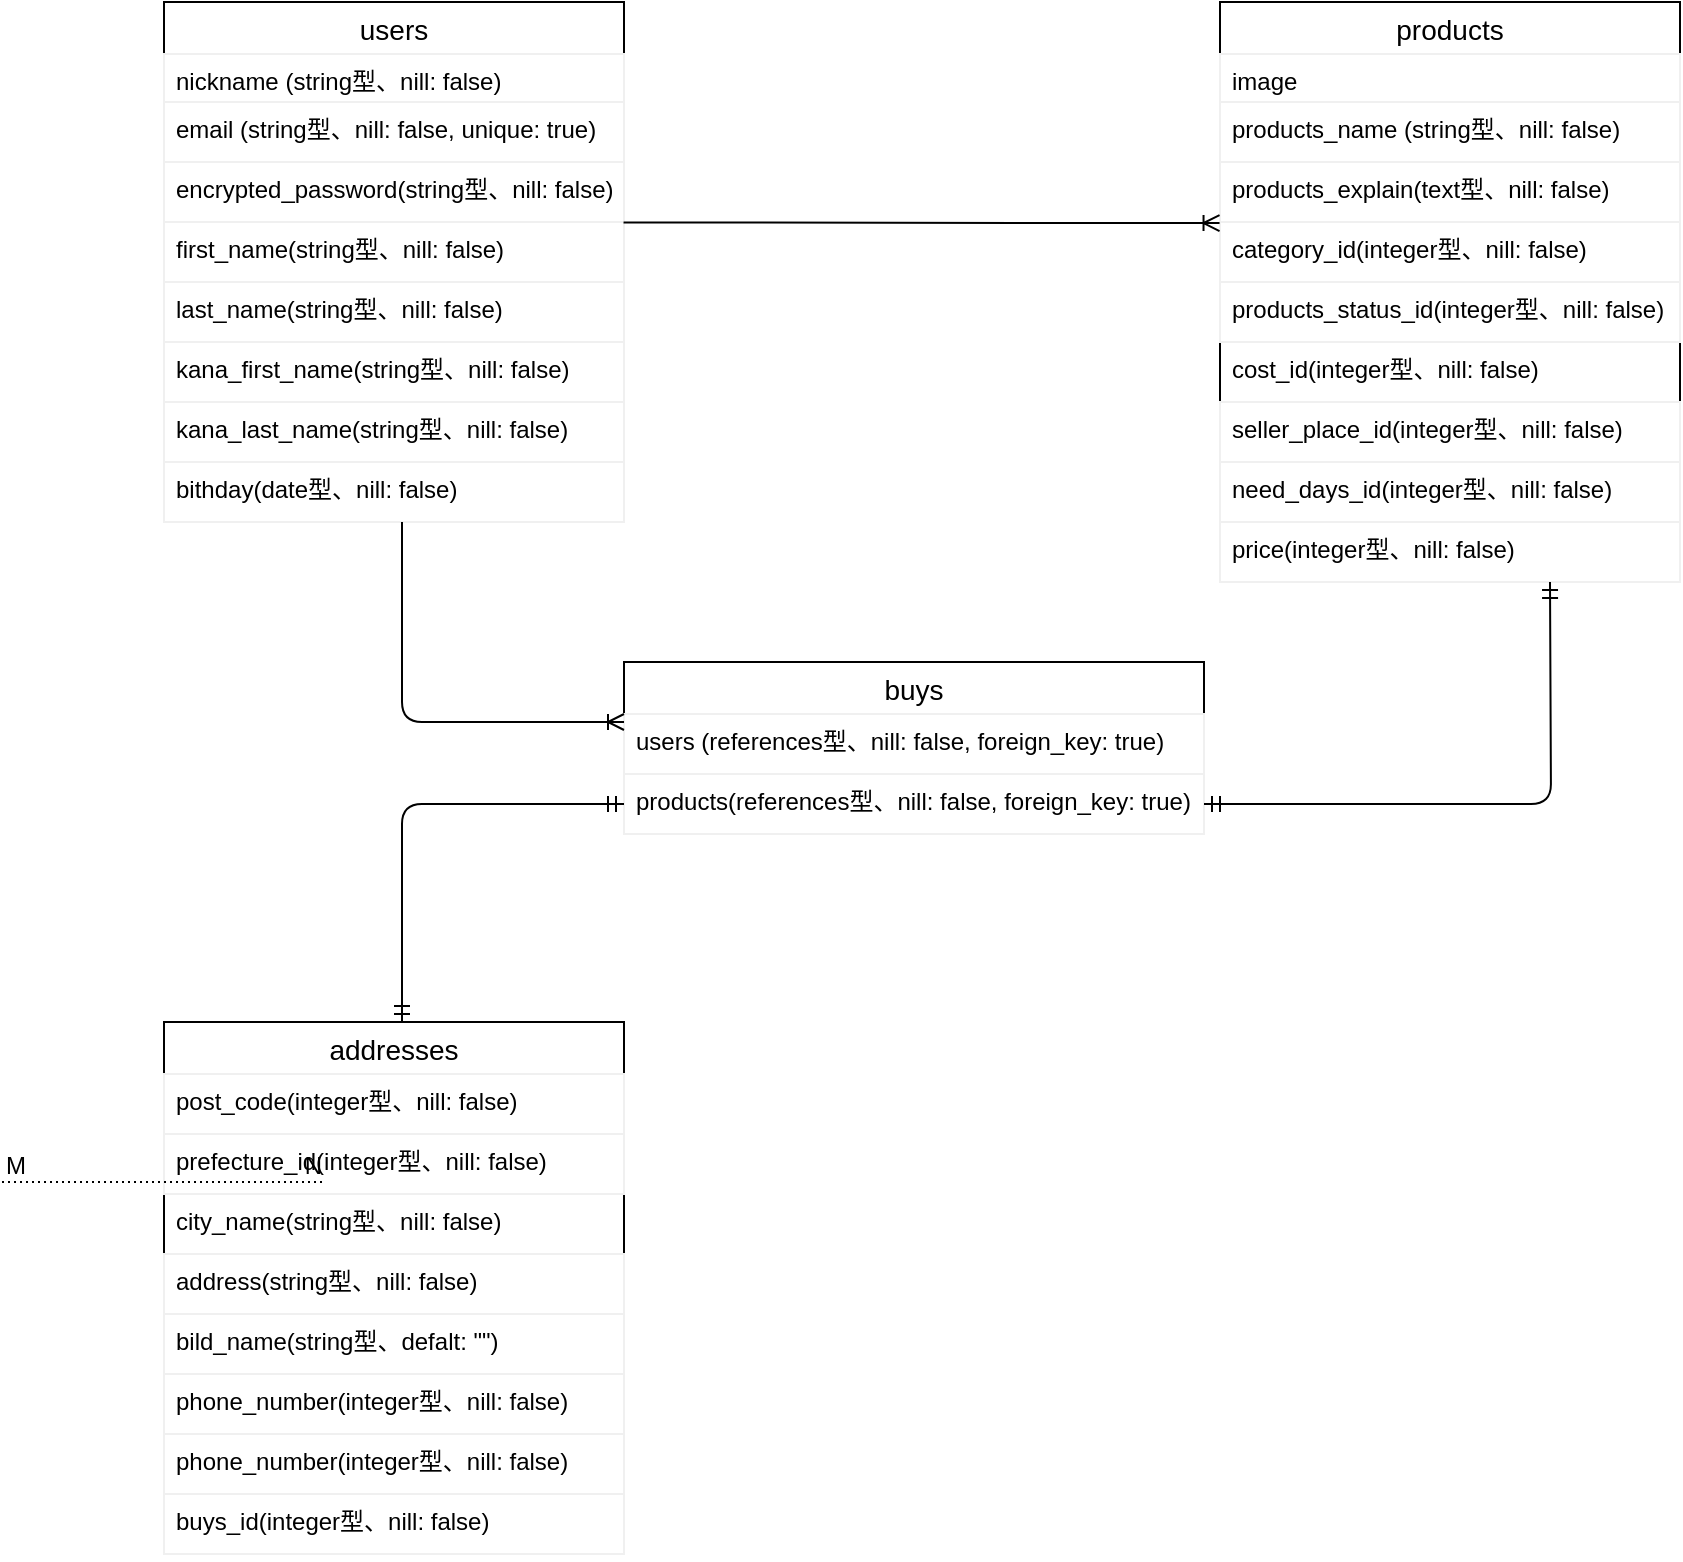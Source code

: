 <mxfile>
    <diagram id="LAix61GHYzdfSrvDHMvL" name="ページ1">
        <mxGraphModel dx="1002" dy="93" grid="1" gridSize="10" guides="1" tooltips="1" connect="1" arrows="1" fold="1" page="1" pageScale="1" pageWidth="827" pageHeight="1169" math="0" shadow="0">
            <root>
                <mxCell id="0"/>
                <mxCell id="1" parent="0"/>
                <mxCell id="2" value="users" style="swimlane;fontStyle=0;childLayout=stackLayout;horizontal=1;startSize=26;horizontalStack=0;resizeParent=1;resizeParentMax=0;resizeLast=0;collapsible=1;marginBottom=0;align=center;fontSize=14;" parent="1" vertex="1">
                    <mxGeometry x="41" y="40" width="230" height="260" as="geometry"/>
                </mxCell>
                <mxCell id="3" value="nickname (string型、nill: false)" style="text;spacingLeft=4;spacingRight=4;overflow=hidden;rotatable=0;points=[[0,0.5],[1,0.5]];portConstraint=eastwest;fontSize=12;strokeColor=#f0f0f0;html=1;" parent="2" vertex="1">
                    <mxGeometry y="26" width="230" height="24" as="geometry"/>
                </mxCell>
                <mxCell id="4" value="email (string型、nill: false, unique: true)" style="text;fillColor=none;spacingLeft=4;spacingRight=4;overflow=hidden;rotatable=0;points=[[0,0.5],[1,0.5]];portConstraint=eastwest;fontSize=12;strokeColor=#f0f0f0;" parent="2" vertex="1">
                    <mxGeometry y="50" width="230" height="30" as="geometry"/>
                </mxCell>
                <mxCell id="5" value="encrypted_password(string型、nill: false)" style="text;fillColor=none;spacingLeft=4;spacingRight=4;overflow=hidden;rotatable=0;points=[[0,0.5],[1,0.5]];portConstraint=eastwest;fontSize=12;strokeColor=#f0f0f0;" parent="2" vertex="1">
                    <mxGeometry y="80" width="230" height="30" as="geometry"/>
                </mxCell>
                <mxCell id="40" value="first_name(string型、nill: false)" style="text;fillColor=none;spacingLeft=4;spacingRight=4;overflow=hidden;rotatable=0;points=[[0,0.5],[1,0.5]];portConstraint=eastwest;fontSize=12;strokeColor=#f0f0f0;" parent="2" vertex="1">
                    <mxGeometry y="110" width="230" height="30" as="geometry"/>
                </mxCell>
                <mxCell id="94" value="last_name(string型、nill: false)" style="text;fillColor=none;spacingLeft=4;spacingRight=4;overflow=hidden;rotatable=0;points=[[0,0.5],[1,0.5]];portConstraint=eastwest;fontSize=12;strokeColor=#f0f0f0;" parent="2" vertex="1">
                    <mxGeometry y="140" width="230" height="30" as="geometry"/>
                </mxCell>
                <mxCell id="93" value="kana_first_name(string型、nill: false)" style="text;fillColor=none;spacingLeft=4;spacingRight=4;overflow=hidden;rotatable=0;points=[[0,0.5],[1,0.5]];portConstraint=eastwest;fontSize=12;strokeColor=#f0f0f0;" parent="2" vertex="1">
                    <mxGeometry y="170" width="230" height="30" as="geometry"/>
                </mxCell>
                <mxCell id="41" value="kana_last_name(string型、nill: false)" style="text;fillColor=none;spacingLeft=4;spacingRight=4;overflow=hidden;rotatable=0;points=[[0,0.5],[1,0.5]];portConstraint=eastwest;fontSize=12;strokeColor=#f0f0f0;" parent="2" vertex="1">
                    <mxGeometry y="200" width="230" height="30" as="geometry"/>
                </mxCell>
                <mxCell id="42" value="bithday(date型、nill: false)" style="text;fillColor=none;spacingLeft=4;spacingRight=4;overflow=hidden;rotatable=0;points=[[0,0.5],[1,0.5]];portConstraint=eastwest;fontSize=12;strokeColor=#f0f0f0;" parent="2" vertex="1">
                    <mxGeometry y="230" width="230" height="30" as="geometry"/>
                </mxCell>
                <mxCell id="43" value="buys" style="swimlane;fontStyle=0;childLayout=stackLayout;horizontal=1;startSize=26;horizontalStack=0;resizeParent=1;resizeParentMax=0;resizeLast=0;collapsible=1;marginBottom=0;align=center;fontSize=14;" parent="1" vertex="1">
                    <mxGeometry x="271" y="370" width="290" height="86" as="geometry"/>
                </mxCell>
                <mxCell id="51" value="users (references型、nill: false, foreign_key: true)" style="text;fillColor=none;spacingLeft=4;spacingRight=4;overflow=hidden;rotatable=0;points=[[0,0.5],[1,0.5]];portConstraint=eastwest;fontSize=12;strokeColor=#f0f0f0;" parent="43" vertex="1">
                    <mxGeometry y="26" width="290" height="30" as="geometry"/>
                </mxCell>
                <mxCell id="52" value="products(references型、nill: false, foreign_key: true)" style="text;fillColor=none;spacingLeft=4;spacingRight=4;overflow=hidden;rotatable=0;points=[[0,0.5],[1,0.5]];portConstraint=eastwest;fontSize=12;strokeColor=#f0f0f0;" parent="43" vertex="1">
                    <mxGeometry y="56" width="290" height="30" as="geometry"/>
                </mxCell>
                <mxCell id="69" style="edgeStyle=elbowEdgeStyle;rounded=0;orthogonalLoop=1;jettySize=auto;html=1;entryX=1.002;entryY=0.497;entryDx=0;entryDy=0;entryPerimeter=0;" parent="43" edge="1">
                    <mxGeometry relative="1" as="geometry">
                        <mxPoint x="230" y="40.91" as="sourcePoint"/>
                        <mxPoint x="230.46" y="40.91" as="targetPoint"/>
                    </mxGeometry>
                </mxCell>
                <mxCell id="84" style="edgeStyle=orthogonalEdgeStyle;rounded=0;orthogonalLoop=1;jettySize=auto;html=1;exitX=1;exitY=0.5;exitDx=0;exitDy=0;" parent="43" source="51" target="51" edge="1">
                    <mxGeometry relative="1" as="geometry"/>
                </mxCell>
                <mxCell id="53" value="products" style="swimlane;fontStyle=0;childLayout=stackLayout;horizontal=1;startSize=26;horizontalStack=0;resizeParent=1;resizeParentMax=0;resizeLast=0;collapsible=1;marginBottom=0;align=center;fontSize=14;" parent="1" vertex="1">
                    <mxGeometry x="569" y="40" width="230" height="290" as="geometry"/>
                </mxCell>
                <mxCell id="54" value="image" style="text;spacingLeft=4;spacingRight=4;overflow=hidden;rotatable=0;points=[[0,0.5],[1,0.5]];portConstraint=eastwest;fontSize=12;strokeColor=#f0f0f0;html=1;" parent="53" vertex="1">
                    <mxGeometry y="26" width="230" height="24" as="geometry"/>
                </mxCell>
                <mxCell id="55" value="products_name (string型、nill: false) &#10;" style="text;fillColor=none;spacingLeft=4;spacingRight=4;overflow=hidden;rotatable=0;points=[[0,0.5],[1,0.5]];portConstraint=eastwest;fontSize=12;strokeColor=#f0f0f0;" parent="53" vertex="1">
                    <mxGeometry y="50" width="230" height="30" as="geometry"/>
                </mxCell>
                <mxCell id="56" value="products_explain(text型、nill: false)" style="text;fillColor=none;spacingLeft=4;spacingRight=4;overflow=hidden;rotatable=0;points=[[0,0.5],[1,0.5]];portConstraint=eastwest;fontSize=12;strokeColor=#f0f0f0;" parent="53" vertex="1">
                    <mxGeometry y="80" width="230" height="30" as="geometry"/>
                </mxCell>
                <mxCell id="57" value="category_id(integer型、nill: false)" style="text;fillColor=none;spacingLeft=4;spacingRight=4;overflow=hidden;rotatable=0;points=[[0,0.5],[1,0.5]];portConstraint=eastwest;fontSize=12;strokeColor=#f0f0f0;" parent="53" vertex="1">
                    <mxGeometry y="110" width="230" height="30" as="geometry"/>
                </mxCell>
                <mxCell id="58" value="products_status_id(integer型、nill: false)" style="text;fillColor=none;spacingLeft=4;spacingRight=4;overflow=hidden;rotatable=0;points=[[0,0.5],[1,0.5]];portConstraint=eastwest;fontSize=12;strokeColor=#f0f0f0;" parent="53" vertex="1">
                    <mxGeometry y="140" width="230" height="30" as="geometry"/>
                </mxCell>
                <mxCell id="59" value="cost_id(integer型、nill: false)" style="text;strokeColor=none;fillColor=none;spacingLeft=4;spacingRight=4;overflow=hidden;rotatable=0;points=[[0,0.5],[1,0.5]];portConstraint=eastwest;fontSize=12;" parent="53" vertex="1">
                    <mxGeometry y="170" width="230" height="30" as="geometry"/>
                </mxCell>
                <mxCell id="60" value="seller_place_id(integer型、nill: false)" style="text;fillColor=none;spacingLeft=4;spacingRight=4;overflow=hidden;rotatable=0;points=[[0,0.5],[1,0.5]];portConstraint=eastwest;fontSize=12;strokeColor=#f0f0f0;" parent="53" vertex="1">
                    <mxGeometry y="200" width="230" height="30" as="geometry"/>
                </mxCell>
                <mxCell id="61" value="need_days_id(integer型、nill: false)" style="text;fillColor=none;spacingLeft=4;spacingRight=4;overflow=hidden;rotatable=0;points=[[0,0.5],[1,0.5]];portConstraint=eastwest;fontSize=12;strokeColor=#f0f0f0;" parent="53" vertex="1">
                    <mxGeometry y="230" width="230" height="30" as="geometry"/>
                </mxCell>
                <mxCell id="62" value="price(integer型、nill: false)" style="text;fillColor=none;spacingLeft=4;spacingRight=4;overflow=hidden;rotatable=0;points=[[0,0.5],[1,0.5]];portConstraint=eastwest;fontSize=12;strokeColor=#f0f0f0;" parent="53" vertex="1">
                    <mxGeometry y="260" width="230" height="30" as="geometry"/>
                </mxCell>
                <mxCell id="75" value="addresses" style="swimlane;fontStyle=0;childLayout=stackLayout;horizontal=1;startSize=26;horizontalStack=0;resizeParent=1;resizeParentMax=0;resizeLast=0;collapsible=1;marginBottom=0;align=center;fontSize=14;" parent="1" vertex="1">
                    <mxGeometry x="41" y="550" width="230" height="266" as="geometry"/>
                </mxCell>
                <mxCell id="76" value="post_code(integer型、nill: false)" style="text;fillColor=none;spacingLeft=4;spacingRight=4;overflow=hidden;rotatable=0;points=[[0,0.5],[1,0.5]];portConstraint=eastwest;fontSize=12;strokeColor=#f0f0f0;" parent="75" vertex="1">
                    <mxGeometry y="26" width="230" height="30" as="geometry"/>
                </mxCell>
                <mxCell id="77" value="prefecture_id(integer型、nill: false)" style="text;fillColor=none;spacingLeft=4;spacingRight=4;overflow=hidden;rotatable=0;points=[[0,0.5],[1,0.5]];portConstraint=eastwest;fontSize=12;strokeColor=#f0f0f0;" parent="75" vertex="1">
                    <mxGeometry y="56" width="230" height="30" as="geometry"/>
                </mxCell>
                <mxCell id="78" value="city_name(string型、nill: false)" style="text;strokeColor=none;fillColor=none;spacingLeft=4;spacingRight=4;overflow=hidden;rotatable=0;points=[[0,0.5],[1,0.5]];portConstraint=eastwest;fontSize=12;" parent="75" vertex="1">
                    <mxGeometry y="86" width="230" height="30" as="geometry"/>
                </mxCell>
                <mxCell id="79" value="address(string型、nill: false)" style="text;fillColor=none;spacingLeft=4;spacingRight=4;overflow=hidden;rotatable=0;points=[[0,0.5],[1,0.5]];portConstraint=eastwest;fontSize=12;strokeColor=#f0f0f0;" parent="75" vertex="1">
                    <mxGeometry y="116" width="230" height="30" as="geometry"/>
                </mxCell>
                <mxCell id="80" value="bild_name(string型、defalt: &quot;&quot;)" style="text;fillColor=none;spacingLeft=4;spacingRight=4;overflow=hidden;rotatable=0;points=[[0,0.5],[1,0.5]];portConstraint=eastwest;fontSize=12;strokeColor=#f0f0f0;" parent="75" vertex="1">
                    <mxGeometry y="146" width="230" height="30" as="geometry"/>
                </mxCell>
                <mxCell id="81" value="phone_number(integer型、nill: false)" style="text;fillColor=none;spacingLeft=4;spacingRight=4;overflow=hidden;rotatable=0;points=[[0,0.5],[1,0.5]];portConstraint=eastwest;fontSize=12;strokeColor=#f0f0f0;" parent="75" vertex="1">
                    <mxGeometry y="176" width="230" height="30" as="geometry"/>
                </mxCell>
                <mxCell id="82" style="edgeStyle=elbowEdgeStyle;rounded=0;orthogonalLoop=1;jettySize=auto;html=1;entryX=1.002;entryY=0.497;entryDx=0;entryDy=0;entryPerimeter=0;" parent="75" source="79" target="79" edge="1">
                    <mxGeometry relative="1" as="geometry"/>
                </mxCell>
                <mxCell id="95" value="phone_number(integer型、nill: false)" style="text;fillColor=none;spacingLeft=4;spacingRight=4;overflow=hidden;rotatable=0;points=[[0,0.5],[1,0.5]];portConstraint=eastwest;fontSize=12;strokeColor=#f0f0f0;" parent="75" vertex="1">
                    <mxGeometry y="206" width="230" height="30" as="geometry"/>
                </mxCell>
                <mxCell id="96" value="buys_id(integer型、nill: false)" style="text;fillColor=none;spacingLeft=4;spacingRight=4;overflow=hidden;rotatable=0;points=[[0,0.5],[1,0.5]];portConstraint=eastwest;fontSize=12;strokeColor=#f0f0f0;" parent="75" vertex="1">
                    <mxGeometry y="236" width="230" height="30" as="geometry"/>
                </mxCell>
                <mxCell id="87" value="" style="fontSize=12;html=1;endArrow=ERoneToMany;edgeStyle=orthogonalEdgeStyle;" parent="1" target="51" edge="1">
                    <mxGeometry width="100" height="100" relative="1" as="geometry">
                        <mxPoint x="160" y="300" as="sourcePoint"/>
                        <mxPoint x="260" y="411" as="targetPoint"/>
                        <Array as="points">
                            <mxPoint x="160" y="400"/>
                        </Array>
                    </mxGeometry>
                </mxCell>
                <mxCell id="89" value="" style="fontSize=12;html=1;endArrow=ERoneToMany;exitX=0.999;exitY=0.008;exitDx=0;exitDy=0;exitPerimeter=0;entryX=-0.001;entryY=0.018;entryDx=0;entryDy=0;entryPerimeter=0;" parent="1" source="40" target="57" edge="1">
                    <mxGeometry width="100" height="100" relative="1" as="geometry">
                        <mxPoint x="340" y="360" as="sourcePoint"/>
                        <mxPoint x="564" y="361" as="targetPoint"/>
                    </mxGeometry>
                </mxCell>
                <mxCell id="97" value="" style="endArrow=none;html=1;rounded=0;dashed=1;dashPattern=1 2;" parent="1" edge="1">
                    <mxGeometry relative="1" as="geometry">
                        <mxPoint x="-40" y="630" as="sourcePoint"/>
                        <mxPoint x="120" y="630" as="targetPoint"/>
                    </mxGeometry>
                </mxCell>
                <mxCell id="98" value="M" style="resizable=0;html=1;align=left;verticalAlign=bottom;" parent="97" connectable="0" vertex="1">
                    <mxGeometry x="-1" relative="1" as="geometry"/>
                </mxCell>
                <mxCell id="99" value="N" style="resizable=0;html=1;align=right;verticalAlign=bottom;" parent="97" connectable="0" vertex="1">
                    <mxGeometry x="1" relative="1" as="geometry"/>
                </mxCell>
                <mxCell id="100" value="" style="edgeStyle=orthogonalEdgeStyle;fontSize=12;html=1;endArrow=ERmandOne;startArrow=ERmandOne;exitX=1;exitY=0.5;exitDx=0;exitDy=0;" parent="1" source="52" edge="1">
                    <mxGeometry width="100" height="100" relative="1" as="geometry">
                        <mxPoint x="634" y="440" as="sourcePoint"/>
                        <mxPoint x="734" y="330" as="targetPoint"/>
                    </mxGeometry>
                </mxCell>
                <mxCell id="101" value="" style="edgeStyle=orthogonalEdgeStyle;fontSize=12;html=1;endArrow=ERmandOne;startArrow=ERmandOne;entryX=0;entryY=0.5;entryDx=0;entryDy=0;" parent="1" target="52" edge="1">
                    <mxGeometry width="100" height="100" relative="1" as="geometry">
                        <mxPoint x="160" y="550" as="sourcePoint"/>
                        <mxPoint x="323" y="456" as="targetPoint"/>
                        <Array as="points">
                            <mxPoint x="160" y="441"/>
                        </Array>
                    </mxGeometry>
                </mxCell>
            </root>
        </mxGraphModel>
    </diagram>
</mxfile>